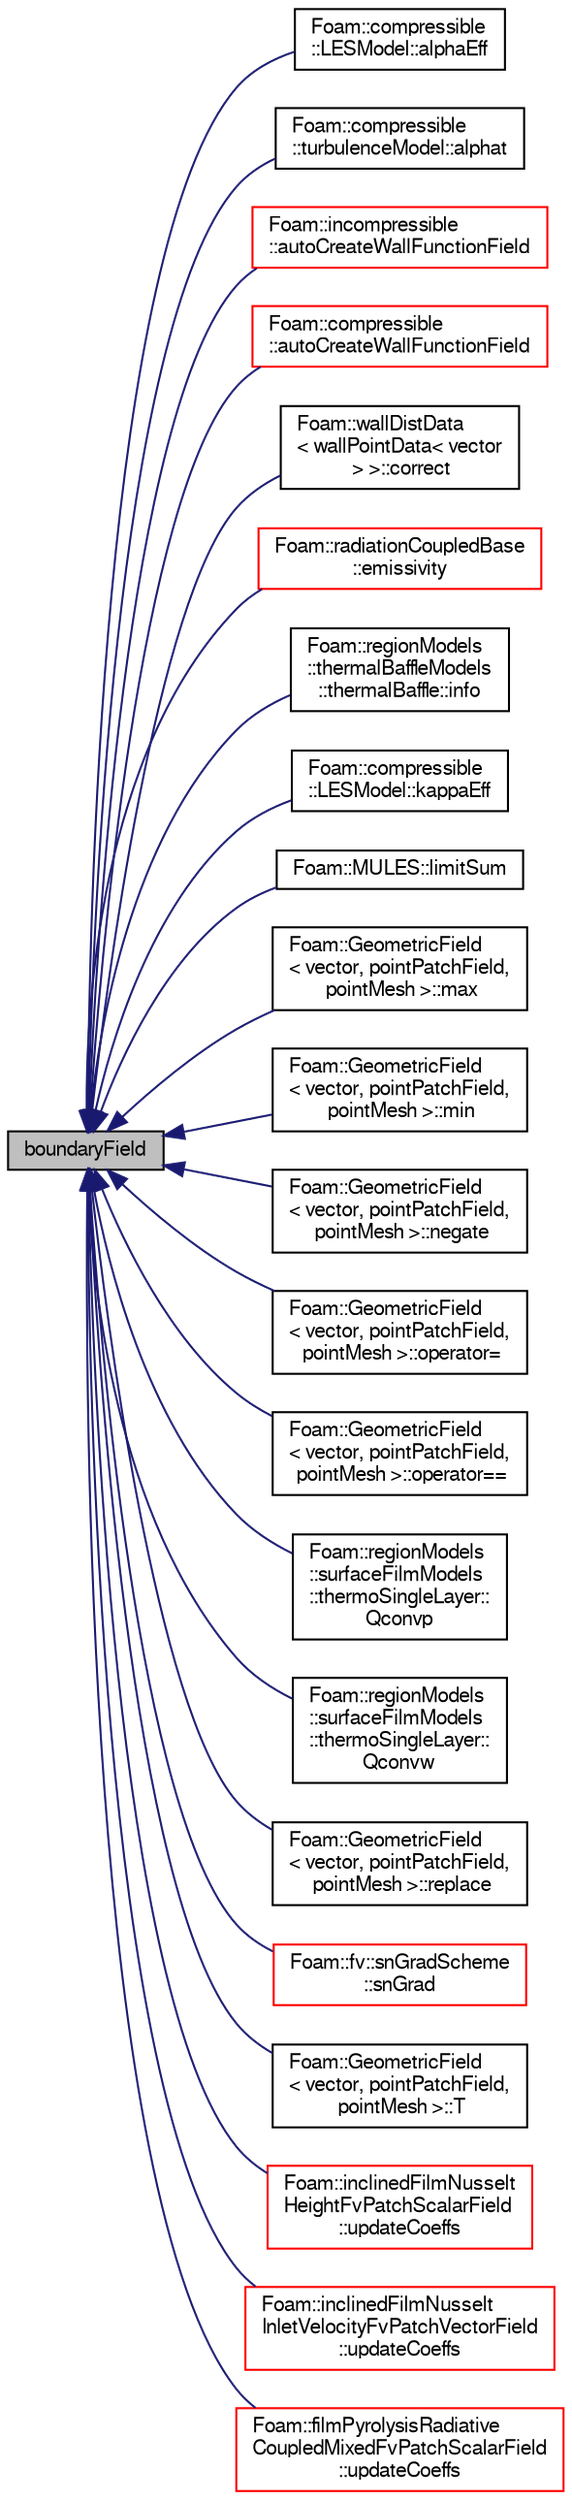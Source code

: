 digraph "boundaryField"
{
  bgcolor="transparent";
  edge [fontname="FreeSans",fontsize="10",labelfontname="FreeSans",labelfontsize="10"];
  node [fontname="FreeSans",fontsize="10",shape=record];
  rankdir="LR";
  Node26 [label="boundaryField",height=0.2,width=0.4,color="black", fillcolor="grey75", style="filled", fontcolor="black"];
  Node26 -> Node27 [dir="back",color="midnightblue",fontsize="10",style="solid",fontname="FreeSans"];
  Node27 [label="Foam::compressible\l::LESModel::alphaEff",height=0.2,width=0.4,color="black",URL="$a30634.html#afdd253c357bbd895b2c6dc0cb46db2b1",tooltip="Return the effective turbulence thermal diffusivity for a patch. "];
  Node26 -> Node28 [dir="back",color="midnightblue",fontsize="10",style="solid",fontname="FreeSans"];
  Node28 [label="Foam::compressible\l::turbulenceModel::alphat",height=0.2,width=0.4,color="black",URL="$a30818.html#a7385447c8d05dcced28217700b31b1eb",tooltip="Return the turbulence thermal diffusivity for a patch. "];
  Node26 -> Node29 [dir="back",color="midnightblue",fontsize="10",style="solid",fontname="FreeSans"];
  Node29 [label="Foam::incompressible\l::autoCreateWallFunctionField",height=0.2,width=0.4,color="red",URL="$a21184.html#a3f4896d71b2b285fcb338669a16a97c6",tooltip="Helper function to create the new field. "];
  Node26 -> Node37 [dir="back",color="midnightblue",fontsize="10",style="solid",fontname="FreeSans"];
  Node37 [label="Foam::compressible\l::autoCreateWallFunctionField",height=0.2,width=0.4,color="red",URL="$a21173.html#af8acb44f659f74fe42d41dbfca4e2526",tooltip="Helper function to create the new field. "];
  Node26 -> Node46 [dir="back",color="midnightblue",fontsize="10",style="solid",fontname="FreeSans"];
  Node46 [label="Foam::wallDistData\l\< wallPointData\< vector\l \> \>::correct",height=0.2,width=0.4,color="black",URL="$a22902.html#a3ae44b28050c3aa494c1d8e18cf618c1",tooltip="Correct for mesh geom/topo changes. "];
  Node26 -> Node47 [dir="back",color="midnightblue",fontsize="10",style="solid",fontname="FreeSans"];
  Node47 [label="Foam::radiationCoupledBase\l::emissivity",height=0.2,width=0.4,color="red",URL="$a30006.html#a7db0692125f65db90f74422c70f29f3c",tooltip="Calculate corresponding emissivity field. "];
  Node26 -> Node54 [dir="back",color="midnightblue",fontsize="10",style="solid",fontname="FreeSans"];
  Node54 [label="Foam::regionModels\l::thermalBaffleModels\l::thermalBaffle::info",height=0.2,width=0.4,color="black",URL="$a29194.html#ac1b66fe77173de9e5e8542b2823d6071",tooltip="Provide some feedback. "];
  Node26 -> Node55 [dir="back",color="midnightblue",fontsize="10",style="solid",fontname="FreeSans"];
  Node55 [label="Foam::compressible\l::LESModel::kappaEff",height=0.2,width=0.4,color="black",URL="$a30634.html#a15f41aa2155686b3efc03920f8ff70f2",tooltip="Return the effective turbulent temperature diffusivity for a patch. "];
  Node26 -> Node56 [dir="back",color="midnightblue",fontsize="10",style="solid",fontname="FreeSans"];
  Node56 [label="Foam::MULES::limitSum",height=0.2,width=0.4,color="black",URL="$a21136.html#a2a6599c8010c73aee2d272c630310a15"];
  Node26 -> Node57 [dir="back",color="midnightblue",fontsize="10",style="solid",fontname="FreeSans"];
  Node57 [label="Foam::GeometricField\l\< vector, pointPatchField,\l pointMesh \>::max",height=0.2,width=0.4,color="black",URL="$a22434.html#a02f51609ede2ab447ff3511e01db1fc6"];
  Node26 -> Node58 [dir="back",color="midnightblue",fontsize="10",style="solid",fontname="FreeSans"];
  Node58 [label="Foam::GeometricField\l\< vector, pointPatchField,\l pointMesh \>::min",height=0.2,width=0.4,color="black",URL="$a22434.html#a7945861ec06a8f04008b170849cc8511"];
  Node26 -> Node59 [dir="back",color="midnightblue",fontsize="10",style="solid",fontname="FreeSans"];
  Node59 [label="Foam::GeometricField\l\< vector, pointPatchField,\l pointMesh \>::negate",height=0.2,width=0.4,color="black",URL="$a22434.html#abcdb1512395327f8236a4f4a4d4ff648"];
  Node26 -> Node60 [dir="back",color="midnightblue",fontsize="10",style="solid",fontname="FreeSans"];
  Node60 [label="Foam::GeometricField\l\< vector, pointPatchField,\l pointMesh \>::operator=",height=0.2,width=0.4,color="black",URL="$a22434.html#ae246d5ce16082300e22af3ff1b727766"];
  Node26 -> Node61 [dir="back",color="midnightblue",fontsize="10",style="solid",fontname="FreeSans"];
  Node61 [label="Foam::GeometricField\l\< vector, pointPatchField,\l pointMesh \>::operator==",height=0.2,width=0.4,color="black",URL="$a22434.html#a6381380e7eabc0bb22e86f2513a2c1d5"];
  Node26 -> Node62 [dir="back",color="midnightblue",fontsize="10",style="solid",fontname="FreeSans"];
  Node62 [label="Foam::regionModels\l::surfaceFilmModels\l::thermoSingleLayer::\lQconvp",height=0.2,width=0.4,color="black",URL="$a29182.html#a340bdfc19aa6c966446ae77a0e531c69",tooltip="Return the convective heat energy from primary region to film. "];
  Node26 -> Node63 [dir="back",color="midnightblue",fontsize="10",style="solid",fontname="FreeSans"];
  Node63 [label="Foam::regionModels\l::surfaceFilmModels\l::thermoSingleLayer::\lQconvw",height=0.2,width=0.4,color="black",URL="$a29182.html#a7f472a23787fdd88e1676c4b445034f6",tooltip="Return the convective heat energy from film to wall. "];
  Node26 -> Node64 [dir="back",color="midnightblue",fontsize="10",style="solid",fontname="FreeSans"];
  Node64 [label="Foam::GeometricField\l\< vector, pointPatchField,\l pointMesh \>::replace",height=0.2,width=0.4,color="black",URL="$a22434.html#a38423626997376009d528b62f37a4273"];
  Node26 -> Node65 [dir="back",color="midnightblue",fontsize="10",style="solid",fontname="FreeSans"];
  Node65 [label="Foam::fv::snGradScheme\l::snGrad",height=0.2,width=0.4,color="red",URL="$a22610.html#aaaa1dd14567f9116d35f40c25da74990",tooltip="Return the snGrad of the given cell field with the given deltaCoeffs. "];
  Node26 -> Node86 [dir="back",color="midnightblue",fontsize="10",style="solid",fontname="FreeSans"];
  Node86 [label="Foam::GeometricField\l\< vector, pointPatchField,\l pointMesh \>::T",height=0.2,width=0.4,color="black",URL="$a22434.html#a3dc255c9d5d35781fe750598ff9e27bd",tooltip="Return transpose (only if it is a tensor field) "];
  Node26 -> Node87 [dir="back",color="midnightblue",fontsize="10",style="solid",fontname="FreeSans"];
  Node87 [label="Foam::inclinedFilmNusselt\lHeightFvPatchScalarField\l::updateCoeffs",height=0.2,width=0.4,color="red",URL="$a29026.html#a7e24eafac629d3733181cd942d4c902f",tooltip="Update the coefficients associated with the patch field. "];
  Node26 -> Node89 [dir="back",color="midnightblue",fontsize="10",style="solid",fontname="FreeSans"];
  Node89 [label="Foam::inclinedFilmNusselt\lInletVelocityFvPatchVectorField\l::updateCoeffs",height=0.2,width=0.4,color="red",URL="$a29030.html#a7e24eafac629d3733181cd942d4c902f",tooltip="Update the coefficients associated with the patch field. "];
  Node26 -> Node91 [dir="back",color="midnightblue",fontsize="10",style="solid",fontname="FreeSans"];
  Node91 [label="Foam::filmPyrolysisRadiative\lCoupledMixedFvPatchScalarField\l::updateCoeffs",height=0.2,width=0.4,color="red",URL="$a28982.html#a7e24eafac629d3733181cd942d4c902f",tooltip="Update the coefficients associated with the patch field. "];
}
